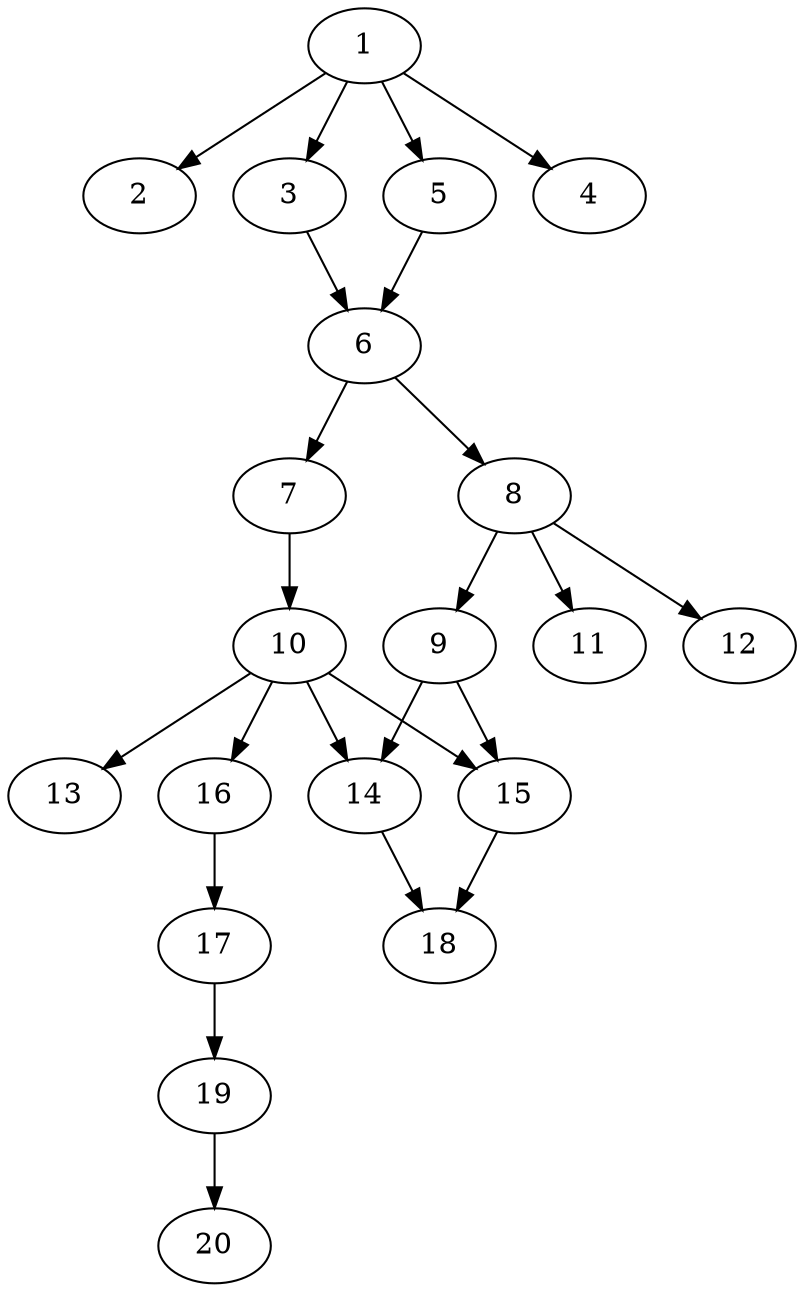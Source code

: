 // DAG automatically generated by daggen at Tue Aug  6 16:20:30 2019
// ./daggen --dot -n 20 --ccr 0.3 --fat 0.4 --regular 0.5 --density 0.5 --mindata 5242880 --maxdata 52428800 
digraph G {
  1 [size="85483520", alpha="0.19", expect_size="25645056"] 
  1 -> 2 [size ="25645056"]
  1 -> 3 [size ="25645056"]
  1 -> 4 [size ="25645056"]
  1 -> 5 [size ="25645056"]
  2 [size="90453333", alpha="0.06", expect_size="27136000"] 
  3 [size="101369173", alpha="0.18", expect_size="30410752"] 
  3 -> 6 [size ="30410752"]
  4 [size="90477227", alpha="0.01", expect_size="27143168"] 
  5 [size="61726720", alpha="0.13", expect_size="18518016"] 
  5 -> 6 [size ="18518016"]
  6 [size="72308053", alpha="0.11", expect_size="21692416"] 
  6 -> 7 [size ="21692416"]
  6 -> 8 [size ="21692416"]
  7 [size="27450027", alpha="0.17", expect_size="8235008"] 
  7 -> 10 [size ="8235008"]
  8 [size="66798933", alpha="0.15", expect_size="20039680"] 
  8 -> 9 [size ="20039680"]
  8 -> 11 [size ="20039680"]
  8 -> 12 [size ="20039680"]
  9 [size="85056853", alpha="0.12", expect_size="25517056"] 
  9 -> 14 [size ="25517056"]
  9 -> 15 [size ="25517056"]
  10 [size="60869973", alpha="0.15", expect_size="18260992"] 
  10 -> 13 [size ="18260992"]
  10 -> 14 [size ="18260992"]
  10 -> 15 [size ="18260992"]
  10 -> 16 [size ="18260992"]
  11 [size="112257707", alpha="0.12", expect_size="33677312"] 
  12 [size="103529813", alpha="0.06", expect_size="31058944"] 
  13 [size="154511360", alpha="0.08", expect_size="46353408"] 
  14 [size="138417493", alpha="0.15", expect_size="41525248"] 
  14 -> 18 [size ="41525248"]
  15 [size="146401280", alpha="0.17", expect_size="43920384"] 
  15 -> 18 [size ="43920384"]
  16 [size="93767680", alpha="0.13", expect_size="28130304"] 
  16 -> 17 [size ="28130304"]
  17 [size="26043733", alpha="0.16", expect_size="7813120"] 
  17 -> 19 [size ="7813120"]
  18 [size="161348267", alpha="0.01", expect_size="48404480"] 
  19 [size="121579520", alpha="0.09", expect_size="36473856"] 
  19 -> 20 [size ="36473856"]
  20 [size="62453760", alpha="0.02", expect_size="18736128"] 
}
